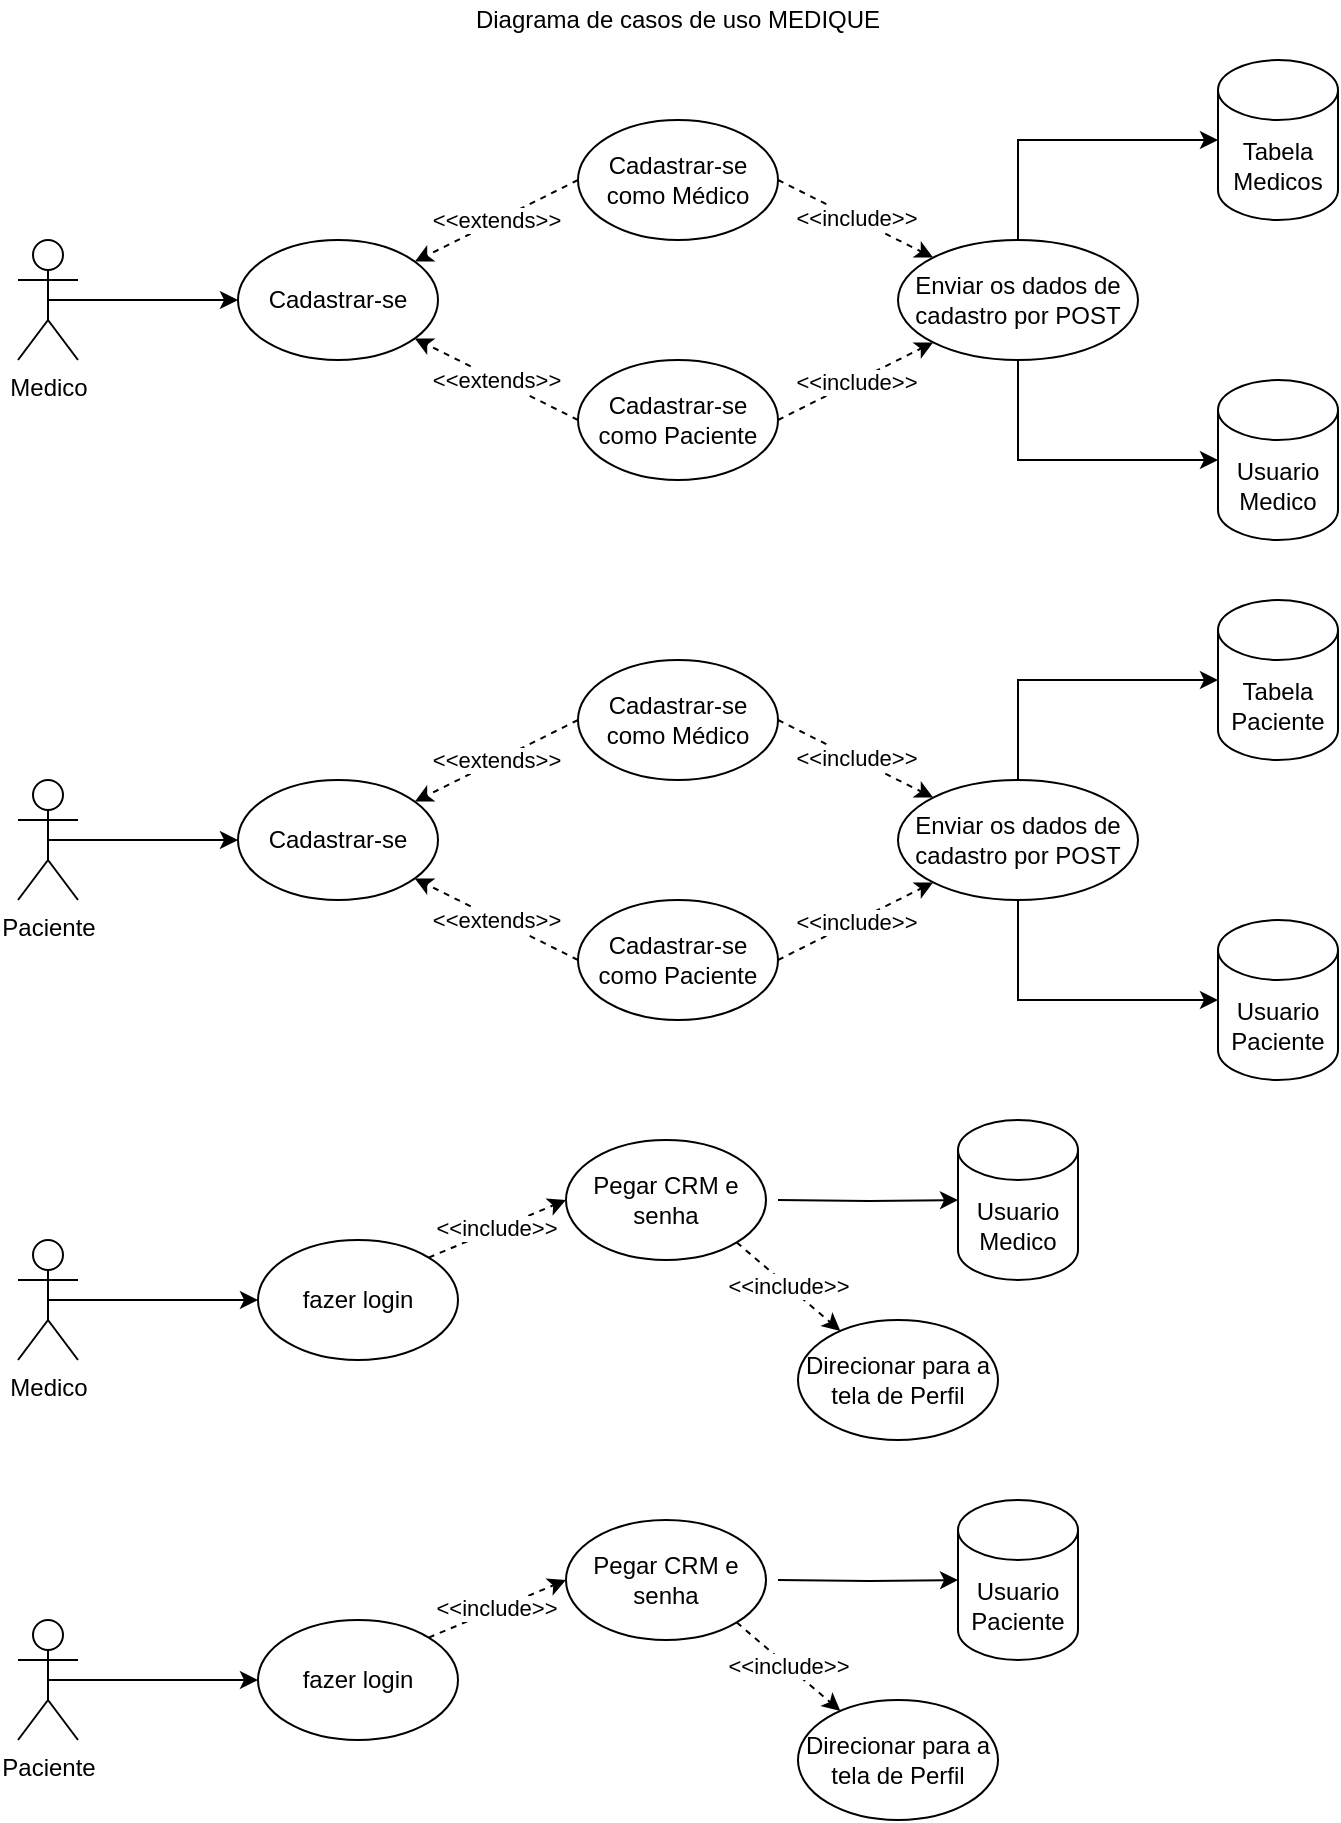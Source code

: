 <mxfile version="14.7.3" type="device"><diagram id="eauW25DxKQ4LCpKKSSl6" name="Page-1"><mxGraphModel dx="1422" dy="762" grid="1" gridSize="10" guides="1" tooltips="1" connect="1" arrows="1" fold="1" page="1" pageScale="1" pageWidth="827" pageHeight="1169" math="0" shadow="0"><root><mxCell id="0"/><mxCell id="1" parent="0"/><mxCell id="U1dbqcw3ItGMt5GclVao-1" value="Diagrama de casos de uso MEDIQUE" style="text;html=1;strokeColor=none;fillColor=none;align=center;verticalAlign=middle;whiteSpace=wrap;rounded=0;" vertex="1" parent="1"><mxGeometry x="310" y="40" width="220" height="20" as="geometry"/></mxCell><mxCell id="U1dbqcw3ItGMt5GclVao-19" style="edgeStyle=orthogonalEdgeStyle;rounded=0;orthogonalLoop=1;jettySize=auto;html=1;exitX=0.5;exitY=0.5;exitDx=0;exitDy=0;exitPerimeter=0;entryX=0;entryY=0.5;entryDx=0;entryDy=0;" edge="1" parent="1" source="U1dbqcw3ItGMt5GclVao-2" target="U1dbqcw3ItGMt5GclVao-8"><mxGeometry relative="1" as="geometry"/></mxCell><mxCell id="U1dbqcw3ItGMt5GclVao-2" value="Medico" style="shape=umlActor;verticalLabelPosition=bottom;verticalAlign=top;html=1;outlineConnect=0;" vertex="1" parent="1"><mxGeometry x="90" y="160" width="30" height="60" as="geometry"/></mxCell><mxCell id="U1dbqcw3ItGMt5GclVao-4" value="Tabela&lt;br&gt;Medicos" style="shape=cylinder3;whiteSpace=wrap;html=1;boundedLbl=1;backgroundOutline=1;size=15;" vertex="1" parent="1"><mxGeometry x="690" y="70" width="60" height="80" as="geometry"/></mxCell><mxCell id="U1dbqcw3ItGMt5GclVao-6" value="Usuario&lt;br&gt;Medico" style="shape=cylinder3;whiteSpace=wrap;html=1;boundedLbl=1;backgroundOutline=1;size=15;" vertex="1" parent="1"><mxGeometry x="690" y="230" width="60" height="80" as="geometry"/></mxCell><mxCell id="U1dbqcw3ItGMt5GclVao-8" value="Cadastrar-se" style="ellipse;whiteSpace=wrap;html=1;" vertex="1" parent="1"><mxGeometry x="200" y="160" width="100" height="60" as="geometry"/></mxCell><mxCell id="U1dbqcw3ItGMt5GclVao-13" value="&amp;lt;&amp;lt;extends&amp;gt;&amp;gt;" style="edgeStyle=none;rounded=0;orthogonalLoop=1;jettySize=auto;html=1;exitX=0;exitY=0.5;exitDx=0;exitDy=0;dashed=1;" edge="1" parent="1" source="U1dbqcw3ItGMt5GclVao-10" target="U1dbqcw3ItGMt5GclVao-8"><mxGeometry relative="1" as="geometry"/></mxCell><mxCell id="U1dbqcw3ItGMt5GclVao-15" value="&amp;lt;&amp;lt;include&amp;gt;&amp;gt;" style="edgeStyle=none;rounded=0;orthogonalLoop=1;jettySize=auto;html=1;exitX=1;exitY=0.5;exitDx=0;exitDy=0;entryX=0;entryY=0;entryDx=0;entryDy=0;dashed=1;" edge="1" parent="1" source="U1dbqcw3ItGMt5GclVao-10" target="U1dbqcw3ItGMt5GclVao-14"><mxGeometry relative="1" as="geometry"/></mxCell><mxCell id="U1dbqcw3ItGMt5GclVao-10" value="Cadastrar-se como Médico" style="ellipse;whiteSpace=wrap;html=1;" vertex="1" parent="1"><mxGeometry x="370" y="100" width="100" height="60" as="geometry"/></mxCell><mxCell id="U1dbqcw3ItGMt5GclVao-12" value="&amp;lt;&amp;lt;extends&amp;gt;&amp;gt;" style="rounded=0;orthogonalLoop=1;jettySize=auto;html=1;exitX=0;exitY=0.5;exitDx=0;exitDy=0;dashed=1;" edge="1" parent="1" source="U1dbqcw3ItGMt5GclVao-11" target="U1dbqcw3ItGMt5GclVao-8"><mxGeometry relative="1" as="geometry"/></mxCell><mxCell id="U1dbqcw3ItGMt5GclVao-16" value="&amp;lt;&amp;lt;include&amp;gt;&amp;gt;" style="edgeStyle=none;rounded=0;orthogonalLoop=1;jettySize=auto;html=1;exitX=1;exitY=0.5;exitDx=0;exitDy=0;entryX=0;entryY=1;entryDx=0;entryDy=0;dashed=1;" edge="1" parent="1" source="U1dbqcw3ItGMt5GclVao-11" target="U1dbqcw3ItGMt5GclVao-14"><mxGeometry relative="1" as="geometry"/></mxCell><mxCell id="U1dbqcw3ItGMt5GclVao-11" value="Cadastrar-se como Paciente" style="ellipse;whiteSpace=wrap;html=1;" vertex="1" parent="1"><mxGeometry x="370" y="220" width="100" height="60" as="geometry"/></mxCell><mxCell id="U1dbqcw3ItGMt5GclVao-17" style="edgeStyle=orthogonalEdgeStyle;rounded=0;orthogonalLoop=1;jettySize=auto;html=1;exitX=0.5;exitY=0;exitDx=0;exitDy=0;entryX=0;entryY=0.5;entryDx=0;entryDy=0;entryPerimeter=0;" edge="1" parent="1" source="U1dbqcw3ItGMt5GclVao-14" target="U1dbqcw3ItGMt5GclVao-4"><mxGeometry relative="1" as="geometry"/></mxCell><mxCell id="U1dbqcw3ItGMt5GclVao-18" style="edgeStyle=orthogonalEdgeStyle;rounded=0;orthogonalLoop=1;jettySize=auto;html=1;exitX=0.5;exitY=1;exitDx=0;exitDy=0;entryX=0;entryY=0.5;entryDx=0;entryDy=0;entryPerimeter=0;" edge="1" parent="1" source="U1dbqcw3ItGMt5GclVao-14" target="U1dbqcw3ItGMt5GclVao-6"><mxGeometry relative="1" as="geometry"/></mxCell><mxCell id="U1dbqcw3ItGMt5GclVao-14" value="Enviar os dados de cadastro por POST" style="ellipse;whiteSpace=wrap;html=1;" vertex="1" parent="1"><mxGeometry x="530" y="160" width="120" height="60" as="geometry"/></mxCell><mxCell id="U1dbqcw3ItGMt5GclVao-21" style="edgeStyle=orthogonalEdgeStyle;rounded=0;orthogonalLoop=1;jettySize=auto;html=1;exitX=0.5;exitY=0.5;exitDx=0;exitDy=0;exitPerimeter=0;entryX=0;entryY=0.5;entryDx=0;entryDy=0;" edge="1" source="U1dbqcw3ItGMt5GclVao-22" target="U1dbqcw3ItGMt5GclVao-25" parent="1"><mxGeometry relative="1" as="geometry"/></mxCell><mxCell id="U1dbqcw3ItGMt5GclVao-22" value="Paciente" style="shape=umlActor;verticalLabelPosition=bottom;verticalAlign=top;html=1;outlineConnect=0;" vertex="1" parent="1"><mxGeometry x="90" y="430" width="30" height="60" as="geometry"/></mxCell><mxCell id="U1dbqcw3ItGMt5GclVao-23" value="Tabela&lt;br&gt;Paciente" style="shape=cylinder3;whiteSpace=wrap;html=1;boundedLbl=1;backgroundOutline=1;size=15;" vertex="1" parent="1"><mxGeometry x="690" y="340" width="60" height="80" as="geometry"/></mxCell><mxCell id="U1dbqcw3ItGMt5GclVao-24" value="Usuario&lt;br&gt;Paciente" style="shape=cylinder3;whiteSpace=wrap;html=1;boundedLbl=1;backgroundOutline=1;size=15;" vertex="1" parent="1"><mxGeometry x="690" y="500" width="60" height="80" as="geometry"/></mxCell><mxCell id="U1dbqcw3ItGMt5GclVao-25" value="Cadastrar-se" style="ellipse;whiteSpace=wrap;html=1;" vertex="1" parent="1"><mxGeometry x="200" y="430" width="100" height="60" as="geometry"/></mxCell><mxCell id="U1dbqcw3ItGMt5GclVao-26" value="&amp;lt;&amp;lt;extends&amp;gt;&amp;gt;" style="edgeStyle=none;rounded=0;orthogonalLoop=1;jettySize=auto;html=1;exitX=0;exitY=0.5;exitDx=0;exitDy=0;dashed=1;" edge="1" source="U1dbqcw3ItGMt5GclVao-28" target="U1dbqcw3ItGMt5GclVao-25" parent="1"><mxGeometry relative="1" as="geometry"/></mxCell><mxCell id="U1dbqcw3ItGMt5GclVao-27" value="&amp;lt;&amp;lt;include&amp;gt;&amp;gt;" style="edgeStyle=none;rounded=0;orthogonalLoop=1;jettySize=auto;html=1;exitX=1;exitY=0.5;exitDx=0;exitDy=0;entryX=0;entryY=0;entryDx=0;entryDy=0;dashed=1;" edge="1" source="U1dbqcw3ItGMt5GclVao-28" target="U1dbqcw3ItGMt5GclVao-34" parent="1"><mxGeometry relative="1" as="geometry"/></mxCell><mxCell id="U1dbqcw3ItGMt5GclVao-28" value="Cadastrar-se como Médico" style="ellipse;whiteSpace=wrap;html=1;" vertex="1" parent="1"><mxGeometry x="370" y="370" width="100" height="60" as="geometry"/></mxCell><mxCell id="U1dbqcw3ItGMt5GclVao-29" value="&amp;lt;&amp;lt;extends&amp;gt;&amp;gt;" style="rounded=0;orthogonalLoop=1;jettySize=auto;html=1;exitX=0;exitY=0.5;exitDx=0;exitDy=0;dashed=1;" edge="1" source="U1dbqcw3ItGMt5GclVao-31" target="U1dbqcw3ItGMt5GclVao-25" parent="1"><mxGeometry relative="1" as="geometry"/></mxCell><mxCell id="U1dbqcw3ItGMt5GclVao-30" value="&amp;lt;&amp;lt;include&amp;gt;&amp;gt;" style="edgeStyle=none;rounded=0;orthogonalLoop=1;jettySize=auto;html=1;exitX=1;exitY=0.5;exitDx=0;exitDy=0;entryX=0;entryY=1;entryDx=0;entryDy=0;dashed=1;" edge="1" source="U1dbqcw3ItGMt5GclVao-31" target="U1dbqcw3ItGMt5GclVao-34" parent="1"><mxGeometry relative="1" as="geometry"/></mxCell><mxCell id="U1dbqcw3ItGMt5GclVao-31" value="Cadastrar-se como Paciente" style="ellipse;whiteSpace=wrap;html=1;" vertex="1" parent="1"><mxGeometry x="370" y="490" width="100" height="60" as="geometry"/></mxCell><mxCell id="U1dbqcw3ItGMt5GclVao-32" style="edgeStyle=orthogonalEdgeStyle;rounded=0;orthogonalLoop=1;jettySize=auto;html=1;exitX=0.5;exitY=0;exitDx=0;exitDy=0;entryX=0;entryY=0.5;entryDx=0;entryDy=0;entryPerimeter=0;" edge="1" source="U1dbqcw3ItGMt5GclVao-34" target="U1dbqcw3ItGMt5GclVao-23" parent="1"><mxGeometry relative="1" as="geometry"/></mxCell><mxCell id="U1dbqcw3ItGMt5GclVao-33" style="edgeStyle=orthogonalEdgeStyle;rounded=0;orthogonalLoop=1;jettySize=auto;html=1;exitX=0.5;exitY=1;exitDx=0;exitDy=0;entryX=0;entryY=0.5;entryDx=0;entryDy=0;entryPerimeter=0;" edge="1" source="U1dbqcw3ItGMt5GclVao-34" target="U1dbqcw3ItGMt5GclVao-24" parent="1"><mxGeometry relative="1" as="geometry"/></mxCell><mxCell id="U1dbqcw3ItGMt5GclVao-34" value="Enviar os dados de cadastro por POST" style="ellipse;whiteSpace=wrap;html=1;" vertex="1" parent="1"><mxGeometry x="530" y="430" width="120" height="60" as="geometry"/></mxCell><mxCell id="U1dbqcw3ItGMt5GclVao-38" style="edgeStyle=orthogonalEdgeStyle;rounded=0;orthogonalLoop=1;jettySize=auto;html=1;exitX=0.5;exitY=0.5;exitDx=0;exitDy=0;exitPerimeter=0;" edge="1" parent="1" source="U1dbqcw3ItGMt5GclVao-35" target="U1dbqcw3ItGMt5GclVao-37"><mxGeometry relative="1" as="geometry"/></mxCell><mxCell id="U1dbqcw3ItGMt5GclVao-35" value="Medico" style="shape=umlActor;verticalLabelPosition=bottom;verticalAlign=top;html=1;outlineConnect=0;" vertex="1" parent="1"><mxGeometry x="90" y="660" width="30" height="60" as="geometry"/></mxCell><mxCell id="U1dbqcw3ItGMt5GclVao-40" value="&amp;lt;&amp;lt;include&amp;gt;&amp;gt;" style="rounded=0;orthogonalLoop=1;jettySize=auto;html=1;exitX=1;exitY=0;exitDx=0;exitDy=0;entryX=0;entryY=0.5;entryDx=0;entryDy=0;dashed=1;" edge="1" parent="1" source="U1dbqcw3ItGMt5GclVao-37" target="U1dbqcw3ItGMt5GclVao-39"><mxGeometry relative="1" as="geometry"/></mxCell><mxCell id="U1dbqcw3ItGMt5GclVao-37" value="fazer login" style="ellipse;whiteSpace=wrap;html=1;" vertex="1" parent="1"><mxGeometry x="210" y="660" width="100" height="60" as="geometry"/></mxCell><mxCell id="U1dbqcw3ItGMt5GclVao-45" value="&amp;lt;&amp;lt;include&amp;gt;&amp;gt;" style="edgeStyle=none;rounded=0;orthogonalLoop=1;jettySize=auto;html=1;exitX=1;exitY=1;exitDx=0;exitDy=0;dashed=1;" edge="1" parent="1" source="U1dbqcw3ItGMt5GclVao-39" target="U1dbqcw3ItGMt5GclVao-44"><mxGeometry relative="1" as="geometry"/></mxCell><mxCell id="U1dbqcw3ItGMt5GclVao-39" value="Pegar CRM e senha" style="ellipse;whiteSpace=wrap;html=1;" vertex="1" parent="1"><mxGeometry x="364" y="610" width="100" height="60" as="geometry"/></mxCell><mxCell id="U1dbqcw3ItGMt5GclVao-42" style="edgeStyle=orthogonalEdgeStyle;rounded=0;orthogonalLoop=1;jettySize=auto;html=1;" edge="1" parent="1" target="U1dbqcw3ItGMt5GclVao-43"><mxGeometry relative="1" as="geometry"><mxPoint x="470" y="640" as="sourcePoint"/><mxPoint x="570" y="640" as="targetPoint"/></mxGeometry></mxCell><mxCell id="U1dbqcw3ItGMt5GclVao-43" value="Usuario&lt;br&gt;Medico" style="shape=cylinder3;whiteSpace=wrap;html=1;boundedLbl=1;backgroundOutline=1;size=15;" vertex="1" parent="1"><mxGeometry x="560" y="600" width="60" height="80" as="geometry"/></mxCell><mxCell id="U1dbqcw3ItGMt5GclVao-44" value="Direcionar para a tela de Perfil" style="ellipse;whiteSpace=wrap;html=1;" vertex="1" parent="1"><mxGeometry x="480" y="700" width="100" height="60" as="geometry"/></mxCell><mxCell id="U1dbqcw3ItGMt5GclVao-46" style="edgeStyle=orthogonalEdgeStyle;rounded=0;orthogonalLoop=1;jettySize=auto;html=1;exitX=0.5;exitY=0.5;exitDx=0;exitDy=0;exitPerimeter=0;" edge="1" source="U1dbqcw3ItGMt5GclVao-47" target="U1dbqcw3ItGMt5GclVao-49" parent="1"><mxGeometry relative="1" as="geometry"/></mxCell><mxCell id="U1dbqcw3ItGMt5GclVao-47" value="Paciente" style="shape=umlActor;verticalLabelPosition=bottom;verticalAlign=top;html=1;outlineConnect=0;" vertex="1" parent="1"><mxGeometry x="90" y="850" width="30" height="60" as="geometry"/></mxCell><mxCell id="U1dbqcw3ItGMt5GclVao-48" value="&amp;lt;&amp;lt;include&amp;gt;&amp;gt;" style="rounded=0;orthogonalLoop=1;jettySize=auto;html=1;exitX=1;exitY=0;exitDx=0;exitDy=0;entryX=0;entryY=0.5;entryDx=0;entryDy=0;dashed=1;" edge="1" source="U1dbqcw3ItGMt5GclVao-49" target="U1dbqcw3ItGMt5GclVao-51" parent="1"><mxGeometry relative="1" as="geometry"/></mxCell><mxCell id="U1dbqcw3ItGMt5GclVao-49" value="fazer login" style="ellipse;whiteSpace=wrap;html=1;" vertex="1" parent="1"><mxGeometry x="210" y="850" width="100" height="60" as="geometry"/></mxCell><mxCell id="U1dbqcw3ItGMt5GclVao-50" value="&amp;lt;&amp;lt;include&amp;gt;&amp;gt;" style="edgeStyle=none;rounded=0;orthogonalLoop=1;jettySize=auto;html=1;exitX=1;exitY=1;exitDx=0;exitDy=0;dashed=1;" edge="1" source="U1dbqcw3ItGMt5GclVao-51" target="U1dbqcw3ItGMt5GclVao-54" parent="1"><mxGeometry relative="1" as="geometry"/></mxCell><mxCell id="U1dbqcw3ItGMt5GclVao-51" value="Pegar CRM e senha" style="ellipse;whiteSpace=wrap;html=1;" vertex="1" parent="1"><mxGeometry x="364" y="800" width="100" height="60" as="geometry"/></mxCell><mxCell id="U1dbqcw3ItGMt5GclVao-52" style="edgeStyle=orthogonalEdgeStyle;rounded=0;orthogonalLoop=1;jettySize=auto;html=1;" edge="1" target="U1dbqcw3ItGMt5GclVao-53" parent="1"><mxGeometry relative="1" as="geometry"><mxPoint x="470" y="830" as="sourcePoint"/><mxPoint x="570" y="830" as="targetPoint"/></mxGeometry></mxCell><mxCell id="U1dbqcw3ItGMt5GclVao-53" value="Usuario&lt;br&gt;Paciente" style="shape=cylinder3;whiteSpace=wrap;html=1;boundedLbl=1;backgroundOutline=1;size=15;" vertex="1" parent="1"><mxGeometry x="560" y="790" width="60" height="80" as="geometry"/></mxCell><mxCell id="U1dbqcw3ItGMt5GclVao-54" value="Direcionar para a tela de Perfil" style="ellipse;whiteSpace=wrap;html=1;" vertex="1" parent="1"><mxGeometry x="480" y="890" width="100" height="60" as="geometry"/></mxCell></root></mxGraphModel></diagram></mxfile>